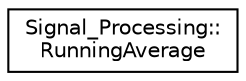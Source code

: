 digraph "Graphical Class Hierarchy"
{
  edge [fontname="Helvetica",fontsize="10",labelfontname="Helvetica",labelfontsize="10"];
  node [fontname="Helvetica",fontsize="10",shape=record];
  rankdir="LR";
  Node0 [label="Signal_Processing::\lRunningAverage",height=0.2,width=0.4,color="black", fillcolor="white", style="filled",URL="$class_signal___processing_1_1_running_average.html"];
}
